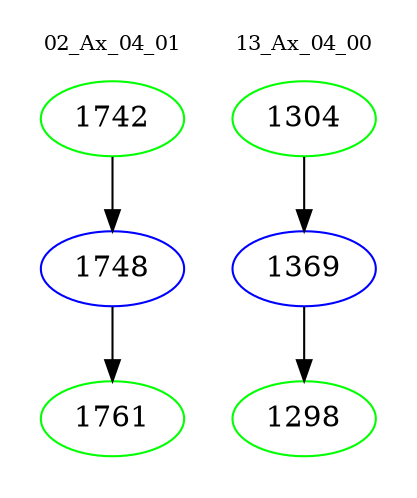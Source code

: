digraph{
subgraph cluster_0 {
color = white
label = "02_Ax_04_01";
fontsize=10;
T0_1742 [label="1742", color="green"]
T0_1742 -> T0_1748 [color="black"]
T0_1748 [label="1748", color="blue"]
T0_1748 -> T0_1761 [color="black"]
T0_1761 [label="1761", color="green"]
}
subgraph cluster_1 {
color = white
label = "13_Ax_04_00";
fontsize=10;
T1_1304 [label="1304", color="green"]
T1_1304 -> T1_1369 [color="black"]
T1_1369 [label="1369", color="blue"]
T1_1369 -> T1_1298 [color="black"]
T1_1298 [label="1298", color="green"]
}
}
